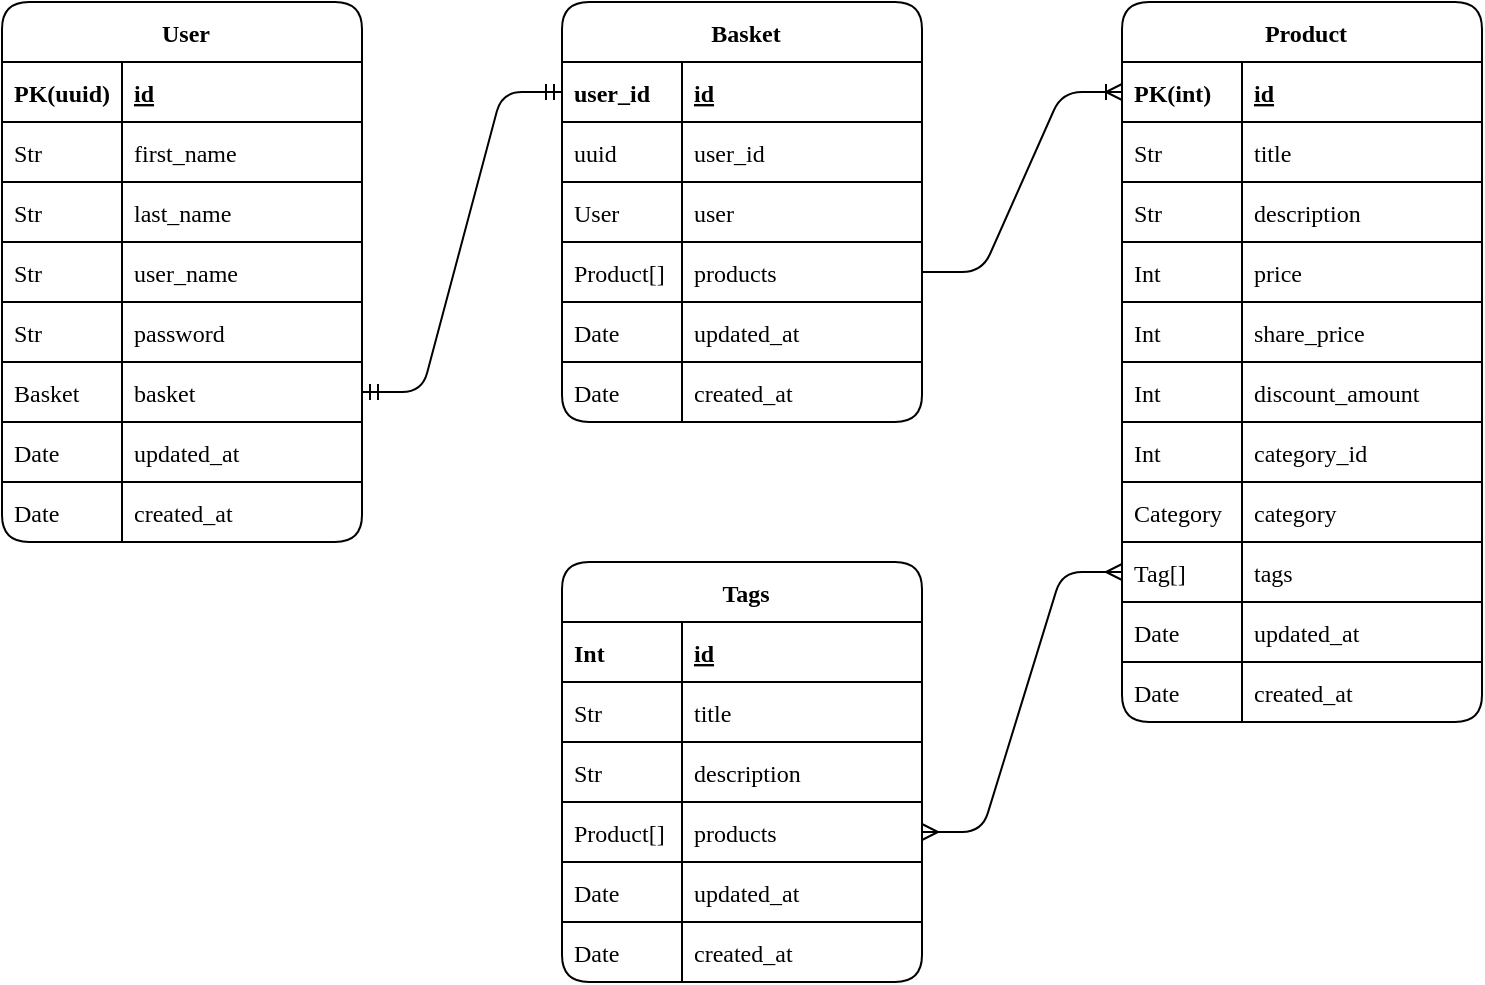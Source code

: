<mxfile>
    <diagram id="Egp4V7MI-BXR0PS87YDN" name="Страница 1">
        <mxGraphModel dx="797" dy="610" grid="1" gridSize="10" guides="1" tooltips="1" connect="1" arrows="1" fold="1" page="1" pageScale="1" pageWidth="1169" pageHeight="827" background="none" math="0" shadow="0">
            <root>
                <mxCell id="0"/>
                <mxCell id="1" parent="0"/>
                <mxCell id="2" value="User" style="shape=table;startSize=30;container=1;collapsible=1;childLayout=tableLayout;fixedRows=1;rowLines=1;fontStyle=1;align=center;resizeLast=1;fontFamily=Iosevka;swimlaneFillColor=default;rounded=1;spacingLeft=4;top=1;backgroundOutline=0;swimlaneLine=0;strokeWidth=1;fillColor=none;" parent="1" vertex="1">
                    <mxGeometry x="120" y="160" width="180" height="270" as="geometry">
                        <mxRectangle x="120" y="180" width="70" height="30" as="alternateBounds"/>
                    </mxGeometry>
                </mxCell>
                <mxCell id="3" value="" style="shape=tableRow;horizontal=0;startSize=0;swimlaneHead=0;swimlaneBody=0;collapsible=0;dropTarget=0;points=[[0,0.5],[1,0.5]];portConstraint=eastwest;top=1;left=0;right=0;bottom=1;fontFamily=Iosevka;align=left;spacingLeft=4;backgroundOutline=0;swimlaneLine=0;strokeWidth=1;rounded=1;fillColor=none;" parent="2" vertex="1">
                    <mxGeometry y="30" width="180" height="30" as="geometry"/>
                </mxCell>
                <mxCell id="4" value="PK(uuid)" style="shape=partialRectangle;connectable=0;top=1;left=0;bottom=0;right=0;fontStyle=1;overflow=hidden;fontFamily=Iosevka;align=left;spacingLeft=4;backgroundOutline=0;swimlaneLine=0;strokeWidth=1;rounded=1;fillColor=none;" parent="3" vertex="1">
                    <mxGeometry width="60" height="30" as="geometry">
                        <mxRectangle width="60" height="30" as="alternateBounds"/>
                    </mxGeometry>
                </mxCell>
                <mxCell id="5" value="id" style="shape=partialRectangle;connectable=0;top=0;left=0;bottom=0;right=0;align=left;spacingLeft=4;fontStyle=5;overflow=hidden;fontFamily=Iosevka;backgroundOutline=0;swimlaneLine=0;strokeWidth=1;rounded=1;fillColor=none;" parent="3" vertex="1">
                    <mxGeometry x="60" width="120" height="30" as="geometry">
                        <mxRectangle width="120" height="30" as="alternateBounds"/>
                    </mxGeometry>
                </mxCell>
                <mxCell id="6" value="" style="shape=tableRow;horizontal=0;startSize=0;swimlaneHead=0;swimlaneBody=0;collapsible=0;dropTarget=0;points=[[0,0.5],[1,0.5]];portConstraint=eastwest;top=1;left=0;right=0;bottom=0;fontFamily=Iosevka;align=left;spacingLeft=4;backgroundOutline=0;swimlaneLine=0;strokeWidth=1;rounded=1;fillColor=none;" parent="2" vertex="1">
                    <mxGeometry y="60" width="180" height="30" as="geometry"/>
                </mxCell>
                <mxCell id="7" value="Str" style="shape=partialRectangle;connectable=0;top=1;left=0;bottom=0;right=0;editable=1;overflow=hidden;fontFamily=Iosevka;align=left;spacingLeft=4;backgroundOutline=0;swimlaneLine=0;strokeWidth=1;rounded=1;fillColor=none;" parent="6" vertex="1">
                    <mxGeometry width="60" height="30" as="geometry">
                        <mxRectangle width="60" height="30" as="alternateBounds"/>
                    </mxGeometry>
                </mxCell>
                <mxCell id="8" value="first_name" style="shape=partialRectangle;connectable=0;top=1;left=0;bottom=0;right=0;align=left;spacingLeft=4;overflow=hidden;fontFamily=Iosevka;backgroundOutline=0;swimlaneLine=0;strokeWidth=1;rounded=1;fillColor=none;" parent="6" vertex="1">
                    <mxGeometry x="60" width="120" height="30" as="geometry">
                        <mxRectangle width="120" height="30" as="alternateBounds"/>
                    </mxGeometry>
                </mxCell>
                <mxCell id="9" value="" style="shape=tableRow;horizontal=0;startSize=0;swimlaneHead=0;swimlaneBody=0;collapsible=0;dropTarget=0;points=[[0,0.5],[1,0.5]];portConstraint=eastwest;top=1;left=0;right=0;bottom=0;fontFamily=Iosevka;align=left;spacingLeft=4;backgroundOutline=0;swimlaneLine=0;strokeWidth=1;rounded=1;fillColor=none;" parent="2" vertex="1">
                    <mxGeometry y="90" width="180" height="30" as="geometry"/>
                </mxCell>
                <mxCell id="10" value="Str" style="shape=partialRectangle;connectable=0;top=1;left=0;bottom=0;right=0;editable=1;overflow=hidden;fontFamily=Iosevka;align=left;spacingLeft=4;backgroundOutline=0;swimlaneLine=0;strokeWidth=1;rounded=1;fillColor=none;" parent="9" vertex="1">
                    <mxGeometry width="60" height="30" as="geometry">
                        <mxRectangle width="60" height="30" as="alternateBounds"/>
                    </mxGeometry>
                </mxCell>
                <mxCell id="11" value="last_name" style="shape=partialRectangle;connectable=0;top=1;left=0;bottom=0;right=0;align=left;spacingLeft=4;overflow=hidden;fontFamily=Iosevka;backgroundOutline=0;swimlaneLine=0;strokeWidth=1;rounded=1;fillColor=none;" parent="9" vertex="1">
                    <mxGeometry x="60" width="120" height="30" as="geometry">
                        <mxRectangle width="120" height="30" as="alternateBounds"/>
                    </mxGeometry>
                </mxCell>
                <mxCell id="12" value="" style="shape=tableRow;horizontal=0;startSize=0;swimlaneHead=0;swimlaneBody=0;collapsible=0;dropTarget=0;points=[[0,0.5],[1,0.5]];portConstraint=eastwest;top=1;left=0;right=0;bottom=0;fontFamily=Iosevka;align=left;spacingLeft=4;backgroundOutline=0;swimlaneLine=0;strokeWidth=1;rounded=1;fillColor=none;" parent="2" vertex="1">
                    <mxGeometry y="120" width="180" height="30" as="geometry"/>
                </mxCell>
                <mxCell id="13" value="Str" style="shape=partialRectangle;connectable=0;top=1;left=0;bottom=0;right=0;editable=1;overflow=hidden;fontFamily=Iosevka;align=left;spacingLeft=4;backgroundOutline=0;swimlaneLine=0;strokeWidth=1;rounded=1;fillColor=none;" parent="12" vertex="1">
                    <mxGeometry width="60" height="30" as="geometry">
                        <mxRectangle width="60" height="30" as="alternateBounds"/>
                    </mxGeometry>
                </mxCell>
                <mxCell id="14" value="user_name" style="shape=partialRectangle;connectable=0;top=1;left=0;bottom=0;right=0;align=left;spacingLeft=4;overflow=hidden;fontFamily=Iosevka;backgroundOutline=0;swimlaneLine=0;strokeWidth=1;rounded=1;fillColor=none;" parent="12" vertex="1">
                    <mxGeometry x="60" width="120" height="30" as="geometry">
                        <mxRectangle width="120" height="30" as="alternateBounds"/>
                    </mxGeometry>
                </mxCell>
                <mxCell id="28" value="" style="shape=tableRow;horizontal=0;startSize=0;swimlaneHead=0;swimlaneBody=0;collapsible=0;dropTarget=0;points=[[0,0.5],[1,0.5]];portConstraint=eastwest;top=1;left=0;right=0;bottom=0;fontFamily=Iosevka;align=left;spacingLeft=4;backgroundOutline=0;swimlaneLine=0;strokeWidth=1;rounded=1;fillColor=none;" parent="2" vertex="1">
                    <mxGeometry y="150" width="180" height="30" as="geometry"/>
                </mxCell>
                <mxCell id="29" value="Str" style="shape=partialRectangle;connectable=0;top=1;left=0;bottom=0;right=0;editable=1;overflow=hidden;fontFamily=Iosevka;align=left;spacingLeft=4;backgroundOutline=0;swimlaneLine=0;strokeWidth=1;rounded=1;fillColor=none;" parent="28" vertex="1">
                    <mxGeometry width="60" height="30" as="geometry">
                        <mxRectangle width="60" height="30" as="alternateBounds"/>
                    </mxGeometry>
                </mxCell>
                <mxCell id="30" value="password" style="shape=partialRectangle;connectable=0;top=1;left=0;bottom=0;right=0;align=left;spacingLeft=4;overflow=hidden;fontFamily=Iosevka;backgroundOutline=0;swimlaneLine=0;strokeWidth=1;rounded=1;fillColor=none;" parent="28" vertex="1">
                    <mxGeometry x="60" width="120" height="30" as="geometry">
                        <mxRectangle width="120" height="30" as="alternateBounds"/>
                    </mxGeometry>
                </mxCell>
                <mxCell id="31" value="" style="shape=tableRow;horizontal=0;startSize=0;swimlaneHead=0;swimlaneBody=0;collapsible=0;dropTarget=0;points=[[0,0.5],[1,0.5]];portConstraint=eastwest;top=1;left=0;right=0;bottom=0;fontFamily=Iosevka;align=left;spacingLeft=4;backgroundOutline=0;swimlaneLine=0;strokeWidth=1;rounded=1;fillColor=none;" parent="2" vertex="1">
                    <mxGeometry y="180" width="180" height="30" as="geometry"/>
                </mxCell>
                <mxCell id="32" value="Basket" style="shape=partialRectangle;connectable=0;top=1;left=0;bottom=0;right=0;editable=1;overflow=hidden;fontFamily=Iosevka;align=left;spacingLeft=4;backgroundOutline=0;swimlaneLine=0;strokeWidth=1;rounded=1;fillColor=none;" parent="31" vertex="1">
                    <mxGeometry width="60" height="30" as="geometry">
                        <mxRectangle width="60" height="30" as="alternateBounds"/>
                    </mxGeometry>
                </mxCell>
                <mxCell id="33" value="basket" style="shape=partialRectangle;connectable=0;top=1;left=0;bottom=0;right=0;align=left;spacingLeft=4;overflow=hidden;fontFamily=Iosevka;backgroundOutline=0;swimlaneLine=0;strokeWidth=1;rounded=1;fillColor=none;" parent="31" vertex="1">
                    <mxGeometry x="60" width="120" height="30" as="geometry">
                        <mxRectangle width="120" height="30" as="alternateBounds"/>
                    </mxGeometry>
                </mxCell>
                <mxCell id="110" value="" style="shape=tableRow;horizontal=0;startSize=0;swimlaneHead=0;swimlaneBody=0;collapsible=0;dropTarget=0;points=[[0,0.5],[1,0.5]];portConstraint=eastwest;top=1;left=0;right=0;bottom=0;fontFamily=Iosevka;align=left;spacingLeft=4;backgroundOutline=0;swimlaneLine=0;strokeWidth=1;rounded=1;fillColor=none;" vertex="1" parent="2">
                    <mxGeometry y="210" width="180" height="30" as="geometry"/>
                </mxCell>
                <mxCell id="111" value="Date" style="shape=partialRectangle;connectable=0;top=1;left=0;bottom=0;right=0;editable=1;overflow=hidden;fontFamily=Iosevka;align=left;spacingLeft=4;backgroundOutline=0;swimlaneLine=0;strokeWidth=1;rounded=1;fillColor=none;" vertex="1" parent="110">
                    <mxGeometry width="60" height="30" as="geometry">
                        <mxRectangle width="60" height="30" as="alternateBounds"/>
                    </mxGeometry>
                </mxCell>
                <mxCell id="112" value="updated_at" style="shape=partialRectangle;connectable=0;top=1;left=0;bottom=0;right=0;align=left;spacingLeft=4;overflow=hidden;fontFamily=Iosevka;backgroundOutline=0;swimlaneLine=0;strokeWidth=1;rounded=1;fillColor=none;" vertex="1" parent="110">
                    <mxGeometry x="60" width="120" height="30" as="geometry">
                        <mxRectangle width="120" height="30" as="alternateBounds"/>
                    </mxGeometry>
                </mxCell>
                <mxCell id="83" value="" style="shape=tableRow;horizontal=0;startSize=0;swimlaneHead=0;swimlaneBody=0;collapsible=0;dropTarget=0;points=[[0,0.5],[1,0.5]];portConstraint=eastwest;top=1;left=0;right=0;bottom=0;fontFamily=Iosevka;align=left;spacingLeft=4;backgroundOutline=0;swimlaneLine=0;strokeWidth=1;rounded=1;fillColor=none;" vertex="1" parent="2">
                    <mxGeometry y="240" width="180" height="30" as="geometry"/>
                </mxCell>
                <mxCell id="84" value="Date" style="shape=partialRectangle;connectable=0;top=1;left=0;bottom=0;right=0;editable=1;overflow=hidden;fontFamily=Iosevka;align=left;spacingLeft=4;backgroundOutline=0;swimlaneLine=0;strokeWidth=1;rounded=1;fillColor=none;" vertex="1" parent="83">
                    <mxGeometry width="60" height="30" as="geometry">
                        <mxRectangle width="60" height="30" as="alternateBounds"/>
                    </mxGeometry>
                </mxCell>
                <mxCell id="85" value="created_at" style="shape=partialRectangle;connectable=0;top=1;left=0;bottom=0;right=0;align=left;spacingLeft=4;overflow=hidden;fontFamily=Iosevka;backgroundOutline=0;swimlaneLine=0;strokeWidth=1;rounded=1;fillColor=none;" vertex="1" parent="83">
                    <mxGeometry x="60" width="120" height="30" as="geometry">
                        <mxRectangle width="120" height="30" as="alternateBounds"/>
                    </mxGeometry>
                </mxCell>
                <mxCell id="47" value="Basket" style="shape=table;startSize=30;container=1;collapsible=1;childLayout=tableLayout;fixedRows=1;rowLines=1;fontStyle=1;align=center;resizeLast=1;fontFamily=Iosevka;top=1;rounded=1;spacingLeft=4;backgroundOutline=0;swimlaneLine=0;strokeWidth=1;fillStyle=solid;fillColor=none;" vertex="1" parent="1">
                    <mxGeometry x="400" y="160" width="180" height="210" as="geometry"/>
                </mxCell>
                <mxCell id="48" value="" style="shape=tableRow;horizontal=0;startSize=0;swimlaneHead=0;swimlaneBody=0;collapsible=0;dropTarget=0;points=[[0,0.5],[1,0.5]];portConstraint=eastwest;top=1;left=0;right=0;bottom=1;fontFamily=Iosevka;spacingLeft=4;align=left;backgroundOutline=0;swimlaneLine=0;strokeWidth=1;rounded=1;fillColor=none;" vertex="1" parent="47">
                    <mxGeometry y="30" width="180" height="30" as="geometry"/>
                </mxCell>
                <mxCell id="49" value="user_id" style="shape=partialRectangle;connectable=0;top=1;left=0;bottom=0;right=0;fontStyle=1;overflow=hidden;fontFamily=Iosevka;spacingLeft=4;align=left;backgroundOutline=0;swimlaneLine=0;strokeWidth=1;rounded=1;fillColor=none;" vertex="1" parent="48">
                    <mxGeometry width="60" height="30" as="geometry">
                        <mxRectangle width="60" height="30" as="alternateBounds"/>
                    </mxGeometry>
                </mxCell>
                <mxCell id="50" value="id" style="shape=partialRectangle;connectable=0;top=1;left=0;bottom=0;right=0;align=left;spacingLeft=4;fontStyle=5;overflow=hidden;fontFamily=Iosevka;backgroundOutline=0;swimlaneLine=0;strokeWidth=1;rounded=1;fillColor=none;" vertex="1" parent="48">
                    <mxGeometry x="60" width="120" height="30" as="geometry">
                        <mxRectangle width="120" height="30" as="alternateBounds"/>
                    </mxGeometry>
                </mxCell>
                <mxCell id="51" value="" style="shape=tableRow;horizontal=0;startSize=0;swimlaneHead=0;swimlaneBody=0;collapsible=0;dropTarget=0;points=[[0,0.5],[1,0.5]];portConstraint=eastwest;top=1;left=0;right=0;bottom=0;fontFamily=Iosevka;spacingLeft=4;align=left;backgroundOutline=0;swimlaneLine=0;strokeWidth=1;rounded=1;fillColor=none;" vertex="1" parent="47">
                    <mxGeometry y="60" width="180" height="30" as="geometry"/>
                </mxCell>
                <mxCell id="52" value="uuid" style="shape=partialRectangle;connectable=0;top=1;left=0;bottom=0;right=0;editable=1;overflow=hidden;fontFamily=Iosevka;spacingLeft=4;align=left;backgroundOutline=0;swimlaneLine=0;strokeWidth=1;rounded=1;fillColor=none;" vertex="1" parent="51">
                    <mxGeometry width="60" height="30" as="geometry">
                        <mxRectangle width="60" height="30" as="alternateBounds"/>
                    </mxGeometry>
                </mxCell>
                <mxCell id="53" value="user_id" style="shape=partialRectangle;connectable=0;top=1;left=0;bottom=0;right=0;align=left;spacingLeft=4;overflow=hidden;fontFamily=Iosevka;backgroundOutline=0;swimlaneLine=0;strokeWidth=1;rounded=1;fillColor=none;" vertex="1" parent="51">
                    <mxGeometry x="60" width="120" height="30" as="geometry">
                        <mxRectangle width="120" height="30" as="alternateBounds"/>
                    </mxGeometry>
                </mxCell>
                <mxCell id="54" value="" style="shape=tableRow;horizontal=0;startSize=0;swimlaneHead=0;swimlaneBody=0;collapsible=0;dropTarget=0;points=[[0,0.5],[1,0.5]];portConstraint=eastwest;top=1;left=0;right=0;bottom=0;fontFamily=Iosevka;spacingLeft=4;align=left;backgroundOutline=0;swimlaneLine=0;strokeWidth=1;rounded=1;fillColor=none;" vertex="1" parent="47">
                    <mxGeometry y="90" width="180" height="30" as="geometry"/>
                </mxCell>
                <mxCell id="55" value="User" style="shape=partialRectangle;connectable=0;top=1;left=0;bottom=0;right=0;editable=1;overflow=hidden;fontFamily=Iosevka;spacingLeft=4;align=left;backgroundOutline=0;swimlaneLine=0;strokeWidth=1;rounded=1;fillColor=none;" vertex="1" parent="54">
                    <mxGeometry width="60" height="30" as="geometry">
                        <mxRectangle width="60" height="30" as="alternateBounds"/>
                    </mxGeometry>
                </mxCell>
                <mxCell id="56" value="user" style="shape=partialRectangle;connectable=0;top=1;left=0;bottom=0;right=0;align=left;spacingLeft=4;overflow=hidden;fontFamily=Iosevka;backgroundOutline=0;swimlaneLine=0;strokeWidth=1;rounded=1;fillColor=none;" vertex="1" parent="54">
                    <mxGeometry x="60" width="120" height="30" as="geometry">
                        <mxRectangle width="120" height="30" as="alternateBounds"/>
                    </mxGeometry>
                </mxCell>
                <mxCell id="57" value="" style="shape=tableRow;horizontal=0;startSize=0;swimlaneHead=0;swimlaneBody=0;collapsible=0;dropTarget=0;points=[[0,0.5],[1,0.5]];portConstraint=eastwest;top=1;left=0;right=0;bottom=0;fontFamily=Iosevka;spacingLeft=4;align=left;backgroundOutline=0;swimlaneLine=0;strokeWidth=1;rounded=1;fillColor=none;" vertex="1" parent="47">
                    <mxGeometry y="120" width="180" height="30" as="geometry"/>
                </mxCell>
                <mxCell id="58" value="Product[]" style="shape=partialRectangle;connectable=0;top=1;left=0;bottom=0;right=0;editable=1;overflow=hidden;fontFamily=Iosevka;spacingLeft=4;align=left;backgroundOutline=0;swimlaneLine=0;strokeWidth=1;rounded=1;fillColor=none;" vertex="1" parent="57">
                    <mxGeometry width="60" height="30" as="geometry">
                        <mxRectangle width="60" height="30" as="alternateBounds"/>
                    </mxGeometry>
                </mxCell>
                <mxCell id="59" value="products" style="shape=partialRectangle;connectable=0;top=1;left=0;bottom=0;right=0;align=left;spacingLeft=4;overflow=hidden;fontFamily=Iosevka;backgroundOutline=0;swimlaneLine=0;strokeWidth=1;rounded=1;fillColor=none;" vertex="1" parent="57">
                    <mxGeometry x="60" width="120" height="30" as="geometry">
                        <mxRectangle width="120" height="30" as="alternateBounds"/>
                    </mxGeometry>
                </mxCell>
                <mxCell id="113" value="" style="shape=tableRow;horizontal=0;startSize=0;swimlaneHead=0;swimlaneBody=0;collapsible=0;dropTarget=0;points=[[0,0.5],[1,0.5]];portConstraint=eastwest;top=1;left=0;right=0;bottom=0;fontFamily=Iosevka;align=left;spacingLeft=4;backgroundOutline=0;swimlaneLine=0;strokeWidth=1;rounded=1;fillColor=none;" vertex="1" parent="47">
                    <mxGeometry y="150" width="180" height="30" as="geometry"/>
                </mxCell>
                <mxCell id="114" value="Date" style="shape=partialRectangle;connectable=0;top=1;left=0;bottom=0;right=0;editable=1;overflow=hidden;fontFamily=Iosevka;align=left;spacingLeft=4;backgroundOutline=0;swimlaneLine=0;strokeWidth=1;rounded=1;fillColor=none;" vertex="1" parent="113">
                    <mxGeometry width="60" height="30" as="geometry">
                        <mxRectangle width="60" height="30" as="alternateBounds"/>
                    </mxGeometry>
                </mxCell>
                <mxCell id="115" value="updated_at" style="shape=partialRectangle;connectable=0;top=1;left=0;bottom=0;right=0;align=left;spacingLeft=4;overflow=hidden;fontFamily=Iosevka;backgroundOutline=0;swimlaneLine=0;strokeWidth=1;rounded=1;fillColor=none;" vertex="1" parent="113">
                    <mxGeometry x="60" width="120" height="30" as="geometry">
                        <mxRectangle width="120" height="30" as="alternateBounds"/>
                    </mxGeometry>
                </mxCell>
                <mxCell id="116" value="" style="shape=tableRow;horizontal=0;startSize=0;swimlaneHead=0;swimlaneBody=0;collapsible=0;dropTarget=0;points=[[0,0.5],[1,0.5]];portConstraint=eastwest;top=1;left=0;right=0;bottom=0;fontFamily=Iosevka;align=left;spacingLeft=4;backgroundOutline=0;swimlaneLine=0;strokeWidth=1;rounded=1;fillColor=none;" vertex="1" parent="47">
                    <mxGeometry y="180" width="180" height="30" as="geometry"/>
                </mxCell>
                <mxCell id="117" value="Date" style="shape=partialRectangle;connectable=0;top=1;left=0;bottom=0;right=0;editable=1;overflow=hidden;fontFamily=Iosevka;align=left;spacingLeft=4;backgroundOutline=0;swimlaneLine=0;strokeWidth=1;rounded=1;fillColor=none;" vertex="1" parent="116">
                    <mxGeometry width="60" height="30" as="geometry">
                        <mxRectangle width="60" height="30" as="alternateBounds"/>
                    </mxGeometry>
                </mxCell>
                <mxCell id="118" value="created_at" style="shape=partialRectangle;connectable=0;top=1;left=0;bottom=0;right=0;align=left;spacingLeft=4;overflow=hidden;fontFamily=Iosevka;backgroundOutline=0;swimlaneLine=0;strokeWidth=1;rounded=1;fillColor=none;" vertex="1" parent="116">
                    <mxGeometry x="60" width="120" height="30" as="geometry">
                        <mxRectangle width="120" height="30" as="alternateBounds"/>
                    </mxGeometry>
                </mxCell>
                <mxCell id="61" value="" style="edgeStyle=entityRelationEdgeStyle;fontSize=12;html=1;endArrow=ERmandOne;startArrow=ERmandOne;fontFamily=Iosevka;exitX=1;exitY=0.5;exitDx=0;exitDy=0;entryX=0;entryY=0.5;entryDx=0;entryDy=0;spacingLeft=4;align=left;backgroundOutline=0;swimlaneLine=0;strokeWidth=1;fillColor=none;" edge="1" parent="1" source="31" target="48">
                    <mxGeometry width="100" height="100" relative="1" as="geometry">
                        <mxPoint x="310" y="340" as="sourcePoint"/>
                        <mxPoint x="410" y="240" as="targetPoint"/>
                    </mxGeometry>
                </mxCell>
                <mxCell id="62" value="Product" style="shape=table;startSize=30;container=1;collapsible=1;childLayout=tableLayout;fixedRows=1;rowLines=0;fontStyle=1;align=center;resizeLast=1;fontFamily=Iosevka;top=1;rounded=1;spacingLeft=4;backgroundOutline=0;swimlaneLine=0;strokeWidth=1;fillColor=none;" vertex="1" parent="1">
                    <mxGeometry x="680" y="160" width="180" height="360" as="geometry"/>
                </mxCell>
                <mxCell id="63" value="" style="shape=tableRow;horizontal=0;startSize=0;swimlaneHead=0;swimlaneBody=0;collapsible=0;dropTarget=0;points=[[0,0.5],[1,0.5]];portConstraint=eastwest;top=1;left=0;right=0;bottom=1;fontFamily=Iosevka;spacingLeft=4;align=left;backgroundOutline=0;swimlaneLine=0;strokeWidth=1;rounded=1;fillColor=none;" vertex="1" parent="62">
                    <mxGeometry y="30" width="180" height="30" as="geometry"/>
                </mxCell>
                <mxCell id="64" value="PK(int)" style="shape=partialRectangle;connectable=0;top=1;left=0;bottom=0;right=0;fontStyle=1;overflow=hidden;fontFamily=Iosevka;spacingLeft=4;align=left;backgroundOutline=0;swimlaneLine=0;strokeWidth=1;rounded=1;fillColor=none;" vertex="1" parent="63">
                    <mxGeometry width="60" height="30" as="geometry">
                        <mxRectangle width="60" height="30" as="alternateBounds"/>
                    </mxGeometry>
                </mxCell>
                <mxCell id="65" value="id" style="shape=partialRectangle;connectable=0;top=1;left=0;bottom=0;right=0;align=left;spacingLeft=4;fontStyle=5;overflow=hidden;fontFamily=Iosevka;backgroundOutline=0;swimlaneLine=0;strokeWidth=1;rounded=1;fillColor=none;" vertex="1" parent="63">
                    <mxGeometry x="60" width="120" height="30" as="geometry">
                        <mxRectangle width="120" height="30" as="alternateBounds"/>
                    </mxGeometry>
                </mxCell>
                <mxCell id="66" value="" style="shape=tableRow;horizontal=0;startSize=0;swimlaneHead=0;swimlaneBody=0;collapsible=0;dropTarget=0;points=[[0,0.5],[1,0.5]];portConstraint=eastwest;top=1;left=0;right=0;bottom=0;fontFamily=Iosevka;spacingLeft=4;align=left;backgroundOutline=0;swimlaneLine=0;strokeWidth=1;rounded=1;fillColor=none;" vertex="1" parent="62">
                    <mxGeometry y="60" width="180" height="30" as="geometry"/>
                </mxCell>
                <mxCell id="67" value="Str" style="shape=partialRectangle;connectable=0;top=1;left=0;bottom=0;right=0;editable=1;overflow=hidden;fontFamily=Iosevka;spacingLeft=4;align=left;backgroundOutline=0;swimlaneLine=0;strokeWidth=1;rounded=1;fillColor=none;" vertex="1" parent="66">
                    <mxGeometry width="60" height="30" as="geometry">
                        <mxRectangle width="60" height="30" as="alternateBounds"/>
                    </mxGeometry>
                </mxCell>
                <mxCell id="68" value="title" style="shape=partialRectangle;connectable=0;top=1;left=0;bottom=0;right=0;align=left;spacingLeft=4;overflow=hidden;fontFamily=Iosevka;backgroundOutline=0;swimlaneLine=0;strokeWidth=1;rounded=1;fillColor=none;" vertex="1" parent="66">
                    <mxGeometry x="60" width="120" height="30" as="geometry">
                        <mxRectangle width="120" height="30" as="alternateBounds"/>
                    </mxGeometry>
                </mxCell>
                <mxCell id="69" value="" style="shape=tableRow;horizontal=0;startSize=0;swimlaneHead=0;swimlaneBody=0;collapsible=0;dropTarget=0;points=[[0,0.5],[1,0.5]];portConstraint=eastwest;top=1;left=0;right=0;bottom=0;fontFamily=Iosevka;spacingLeft=4;align=left;backgroundOutline=0;swimlaneLine=0;strokeWidth=1;rounded=1;fillColor=none;" vertex="1" parent="62">
                    <mxGeometry y="90" width="180" height="30" as="geometry"/>
                </mxCell>
                <mxCell id="70" value="Str" style="shape=partialRectangle;connectable=0;top=1;left=0;bottom=0;right=0;editable=1;overflow=hidden;fontFamily=Iosevka;spacingLeft=4;align=left;backgroundOutline=0;swimlaneLine=0;strokeWidth=1;rounded=1;fillColor=none;" vertex="1" parent="69">
                    <mxGeometry width="60" height="30" as="geometry">
                        <mxRectangle width="60" height="30" as="alternateBounds"/>
                    </mxGeometry>
                </mxCell>
                <mxCell id="71" value="description" style="shape=partialRectangle;connectable=0;top=1;left=0;bottom=0;right=0;align=left;spacingLeft=4;overflow=hidden;fontFamily=Iosevka;backgroundOutline=0;swimlaneLine=0;strokeWidth=1;rounded=1;fillColor=none;" vertex="1" parent="69">
                    <mxGeometry x="60" width="120" height="30" as="geometry">
                        <mxRectangle width="120" height="30" as="alternateBounds"/>
                    </mxGeometry>
                </mxCell>
                <mxCell id="80" value="" style="shape=tableRow;horizontal=0;startSize=0;swimlaneHead=0;swimlaneBody=0;collapsible=0;dropTarget=0;points=[[0,0.5],[1,0.5]];portConstraint=eastwest;top=1;left=0;right=0;bottom=0;fontFamily=Iosevka;spacingLeft=4;align=left;backgroundOutline=0;swimlaneLine=0;strokeWidth=1;rounded=1;fillColor=none;" vertex="1" parent="62">
                    <mxGeometry y="120" width="180" height="30" as="geometry"/>
                </mxCell>
                <mxCell id="81" value="Int" style="shape=partialRectangle;connectable=0;top=1;left=0;bottom=0;right=0;editable=1;overflow=hidden;fontFamily=Iosevka;spacingLeft=4;align=left;backgroundOutline=0;swimlaneLine=0;strokeWidth=1;rounded=1;fillColor=none;" vertex="1" parent="80">
                    <mxGeometry width="60" height="30" as="geometry">
                        <mxRectangle width="60" height="30" as="alternateBounds"/>
                    </mxGeometry>
                </mxCell>
                <mxCell id="82" value="price" style="shape=partialRectangle;connectable=0;top=1;left=0;bottom=0;right=0;align=left;spacingLeft=4;overflow=hidden;fontFamily=Iosevka;backgroundOutline=0;swimlaneLine=0;strokeWidth=1;rounded=1;fillColor=none;" vertex="1" parent="80">
                    <mxGeometry x="60" width="120" height="30" as="geometry">
                        <mxRectangle width="120" height="30" as="alternateBounds"/>
                    </mxGeometry>
                </mxCell>
                <mxCell id="77" value="" style="shape=tableRow;horizontal=0;startSize=0;swimlaneHead=0;swimlaneBody=0;collapsible=0;dropTarget=0;points=[[0,0.5],[1,0.5]];portConstraint=eastwest;top=1;left=0;right=0;bottom=0;fontFamily=Iosevka;spacingLeft=4;align=left;backgroundOutline=0;swimlaneLine=0;strokeWidth=1;rounded=1;fillColor=none;" vertex="1" parent="62">
                    <mxGeometry y="150" width="180" height="30" as="geometry"/>
                </mxCell>
                <mxCell id="78" value="Int" style="shape=partialRectangle;connectable=0;top=1;left=0;bottom=0;right=0;editable=1;overflow=hidden;fontFamily=Iosevka;spacingLeft=4;align=left;backgroundOutline=0;swimlaneLine=0;strokeWidth=1;rounded=1;fillColor=none;" vertex="1" parent="77">
                    <mxGeometry width="60" height="30" as="geometry">
                        <mxRectangle width="60" height="30" as="alternateBounds"/>
                    </mxGeometry>
                </mxCell>
                <mxCell id="79" value="share_price" style="shape=partialRectangle;connectable=0;top=1;left=0;bottom=0;right=0;align=left;spacingLeft=4;overflow=hidden;fontFamily=Iosevka;backgroundOutline=0;swimlaneLine=0;strokeWidth=1;rounded=1;fillColor=none;" vertex="1" parent="77">
                    <mxGeometry x="60" width="120" height="30" as="geometry">
                        <mxRectangle width="120" height="30" as="alternateBounds"/>
                    </mxGeometry>
                </mxCell>
                <mxCell id="72" value="" style="shape=tableRow;horizontal=0;startSize=0;swimlaneHead=0;swimlaneBody=0;collapsible=0;dropTarget=0;points=[[0,0.5],[1,0.5]];portConstraint=eastwest;top=1;left=0;right=0;bottom=0;fontFamily=Iosevka;spacingLeft=4;align=left;backgroundOutline=0;swimlaneLine=0;strokeWidth=1;rounded=1;fillColor=none;" vertex="1" parent="62">
                    <mxGeometry y="180" width="180" height="30" as="geometry"/>
                </mxCell>
                <mxCell id="73" value="Int" style="shape=partialRectangle;connectable=0;top=1;left=0;bottom=0;right=0;editable=1;overflow=hidden;fontFamily=Iosevka;spacingLeft=4;align=left;backgroundOutline=0;swimlaneLine=0;strokeWidth=1;rounded=1;fillColor=none;" vertex="1" parent="72">
                    <mxGeometry width="60" height="30" as="geometry">
                        <mxRectangle width="60" height="30" as="alternateBounds"/>
                    </mxGeometry>
                </mxCell>
                <mxCell id="74" value="discount_amount" style="shape=partialRectangle;connectable=0;top=1;left=0;bottom=0;right=0;align=left;spacingLeft=4;overflow=hidden;fontFamily=Iosevka;backgroundOutline=0;swimlaneLine=0;strokeWidth=1;rounded=1;fillColor=none;" vertex="1" parent="72">
                    <mxGeometry x="60" width="120" height="30" as="geometry">
                        <mxRectangle width="120" height="30" as="alternateBounds"/>
                    </mxGeometry>
                </mxCell>
                <mxCell id="134" value="" style="shape=tableRow;horizontal=0;startSize=0;swimlaneHead=0;swimlaneBody=0;collapsible=0;dropTarget=0;points=[[0,0.5],[1,0.5]];portConstraint=eastwest;top=1;left=0;right=0;bottom=0;fontFamily=Iosevka;spacingLeft=4;align=left;backgroundOutline=0;swimlaneLine=0;strokeWidth=1;rounded=1;fillColor=none;" vertex="1" parent="62">
                    <mxGeometry y="210" width="180" height="30" as="geometry"/>
                </mxCell>
                <mxCell id="135" value="Int" style="shape=partialRectangle;connectable=0;top=1;left=0;bottom=0;right=0;editable=1;overflow=hidden;fontFamily=Iosevka;spacingLeft=4;align=left;backgroundOutline=0;swimlaneLine=0;strokeWidth=1;rounded=1;fillColor=none;" vertex="1" parent="134">
                    <mxGeometry width="60" height="30" as="geometry">
                        <mxRectangle width="60" height="30" as="alternateBounds"/>
                    </mxGeometry>
                </mxCell>
                <mxCell id="136" value="category_id" style="shape=partialRectangle;connectable=0;top=1;left=0;bottom=0;right=0;align=left;spacingLeft=4;overflow=hidden;fontFamily=Iosevka;backgroundOutline=0;swimlaneLine=0;strokeWidth=1;rounded=1;fillColor=none;" vertex="1" parent="134">
                    <mxGeometry x="60" width="120" height="30" as="geometry">
                        <mxRectangle width="120" height="30" as="alternateBounds"/>
                    </mxGeometry>
                </mxCell>
                <mxCell id="131" value="" style="shape=tableRow;horizontal=0;startSize=0;swimlaneHead=0;swimlaneBody=0;collapsible=0;dropTarget=0;points=[[0,0.5],[1,0.5]];portConstraint=eastwest;top=1;left=0;right=0;bottom=0;fontFamily=Iosevka;spacingLeft=4;align=left;backgroundOutline=0;swimlaneLine=0;strokeWidth=1;rounded=1;fillColor=none;" vertex="1" parent="62">
                    <mxGeometry y="240" width="180" height="30" as="geometry"/>
                </mxCell>
                <mxCell id="132" value="Category" style="shape=partialRectangle;connectable=0;top=1;left=0;bottom=0;right=0;editable=1;overflow=hidden;fontFamily=Iosevka;spacingLeft=4;align=left;backgroundOutline=0;swimlaneLine=0;strokeWidth=1;rounded=1;fillColor=none;" vertex="1" parent="131">
                    <mxGeometry width="60" height="30" as="geometry">
                        <mxRectangle width="60" height="30" as="alternateBounds"/>
                    </mxGeometry>
                </mxCell>
                <mxCell id="133" value="category" style="shape=partialRectangle;connectable=0;top=1;left=0;bottom=0;right=0;align=left;spacingLeft=4;overflow=hidden;fontFamily=Iosevka;backgroundOutline=0;swimlaneLine=0;strokeWidth=1;rounded=1;fillColor=none;" vertex="1" parent="131">
                    <mxGeometry x="60" width="120" height="30" as="geometry">
                        <mxRectangle width="120" height="30" as="alternateBounds"/>
                    </mxGeometry>
                </mxCell>
                <mxCell id="137" value="" style="shape=tableRow;horizontal=0;startSize=0;swimlaneHead=0;swimlaneBody=0;collapsible=0;dropTarget=0;points=[[0,0.5],[1,0.5]];portConstraint=eastwest;top=1;left=0;right=0;bottom=0;fontFamily=Iosevka;spacingLeft=4;align=left;backgroundOutline=0;swimlaneLine=0;strokeWidth=1;rounded=1;fillColor=none;" vertex="1" parent="62">
                    <mxGeometry y="270" width="180" height="30" as="geometry"/>
                </mxCell>
                <mxCell id="138" value="Tag[]" style="shape=partialRectangle;connectable=0;top=1;left=0;bottom=0;right=0;editable=1;overflow=hidden;fontFamily=Iosevka;spacingLeft=4;align=left;backgroundOutline=0;swimlaneLine=0;strokeWidth=1;rounded=1;fillColor=none;" vertex="1" parent="137">
                    <mxGeometry width="60" height="30" as="geometry">
                        <mxRectangle width="60" height="30" as="alternateBounds"/>
                    </mxGeometry>
                </mxCell>
                <mxCell id="139" value="tags" style="shape=partialRectangle;connectable=0;top=1;left=0;bottom=0;right=0;align=left;spacingLeft=4;overflow=hidden;fontFamily=Iosevka;backgroundOutline=0;swimlaneLine=0;strokeWidth=1;rounded=1;fillColor=none;" vertex="1" parent="137">
                    <mxGeometry x="60" width="120" height="30" as="geometry">
                        <mxRectangle width="120" height="30" as="alternateBounds"/>
                    </mxGeometry>
                </mxCell>
                <mxCell id="125" value="" style="shape=tableRow;horizontal=0;startSize=0;swimlaneHead=0;swimlaneBody=0;collapsible=0;dropTarget=0;points=[[0,0.5],[1,0.5]];portConstraint=eastwest;top=1;left=0;right=0;bottom=0;fontFamily=Iosevka;align=left;spacingLeft=4;backgroundOutline=0;swimlaneLine=0;strokeWidth=1;rounded=1;fillColor=none;" vertex="1" parent="62">
                    <mxGeometry y="300" width="180" height="30" as="geometry"/>
                </mxCell>
                <mxCell id="126" value="Date" style="shape=partialRectangle;connectable=0;top=1;left=0;bottom=0;right=0;editable=1;overflow=hidden;fontFamily=Iosevka;align=left;spacingLeft=4;backgroundOutline=0;swimlaneLine=0;strokeWidth=1;rounded=1;fillColor=none;" vertex="1" parent="125">
                    <mxGeometry width="60" height="30" as="geometry">
                        <mxRectangle width="60" height="30" as="alternateBounds"/>
                    </mxGeometry>
                </mxCell>
                <mxCell id="127" value="updated_at" style="shape=partialRectangle;connectable=0;top=1;left=0;bottom=0;right=0;align=left;spacingLeft=4;overflow=hidden;fontFamily=Iosevka;backgroundOutline=0;swimlaneLine=0;strokeWidth=1;rounded=1;fillColor=none;" vertex="1" parent="125">
                    <mxGeometry x="60" width="120" height="30" as="geometry">
                        <mxRectangle width="120" height="30" as="alternateBounds"/>
                    </mxGeometry>
                </mxCell>
                <mxCell id="128" value="" style="shape=tableRow;horizontal=0;startSize=0;swimlaneHead=0;swimlaneBody=0;collapsible=0;dropTarget=0;points=[[0,0.5],[1,0.5]];portConstraint=eastwest;top=1;left=0;right=0;bottom=0;fontFamily=Iosevka;align=left;spacingLeft=4;backgroundOutline=0;swimlaneLine=0;strokeWidth=1;rounded=1;fillColor=none;" vertex="1" parent="62">
                    <mxGeometry y="330" width="180" height="30" as="geometry"/>
                </mxCell>
                <mxCell id="129" value="Date" style="shape=partialRectangle;connectable=0;top=1;left=0;bottom=0;right=0;editable=1;overflow=hidden;fontFamily=Iosevka;align=left;spacingLeft=4;backgroundOutline=0;swimlaneLine=0;strokeWidth=1;rounded=1;fillColor=none;" vertex="1" parent="128">
                    <mxGeometry width="60" height="30" as="geometry">
                        <mxRectangle width="60" height="30" as="alternateBounds"/>
                    </mxGeometry>
                </mxCell>
                <mxCell id="130" value="created_at" style="shape=partialRectangle;connectable=0;top=1;left=0;bottom=0;right=0;align=left;spacingLeft=4;overflow=hidden;fontFamily=Iosevka;backgroundOutline=0;swimlaneLine=0;strokeWidth=1;rounded=1;fillColor=none;" vertex="1" parent="128">
                    <mxGeometry x="60" width="120" height="30" as="geometry">
                        <mxRectangle width="120" height="30" as="alternateBounds"/>
                    </mxGeometry>
                </mxCell>
                <mxCell id="76" value="" style="edgeStyle=entityRelationEdgeStyle;fontSize=12;html=1;endArrow=ERoneToMany;fontFamily=Iosevka;entryX=0;entryY=0.5;entryDx=0;entryDy=0;exitX=1;exitY=0.5;exitDx=0;exitDy=0;backgroundOutline=0;swimlaneLine=0;strokeWidth=1;fillColor=none;" edge="1" parent="1" source="57" target="63">
                    <mxGeometry width="100" height="100" relative="1" as="geometry">
                        <mxPoint x="520" y="420" as="sourcePoint"/>
                        <mxPoint x="620" y="320" as="targetPoint"/>
                    </mxGeometry>
                </mxCell>
                <mxCell id="140" value="Tags" style="shape=table;startSize=30;container=1;collapsible=1;childLayout=tableLayout;fixedRows=1;rowLines=0;fontStyle=1;align=center;resizeLast=1;fontFamily=Iosevka;top=1;rounded=1;spacingLeft=4;backgroundOutline=0;swimlaneLine=0;strokeWidth=1;fillColor=none;" vertex="1" parent="1">
                    <mxGeometry x="400" y="440" width="180" height="210" as="geometry"/>
                </mxCell>
                <mxCell id="141" value="" style="shape=tableRow;horizontal=0;startSize=0;swimlaneHead=0;swimlaneBody=0;collapsible=0;dropTarget=0;points=[[0,0.5],[1,0.5]];portConstraint=eastwest;top=1;left=0;right=0;bottom=1;fontFamily=Iosevka;spacingLeft=4;align=left;backgroundOutline=0;swimlaneLine=0;strokeWidth=1;rounded=1;fillColor=none;" vertex="1" parent="140">
                    <mxGeometry y="30" width="180" height="30" as="geometry"/>
                </mxCell>
                <mxCell id="142" value="Int" style="shape=partialRectangle;connectable=0;top=1;left=0;bottom=0;right=0;fontStyle=1;overflow=hidden;fontFamily=Iosevka;spacingLeft=4;align=left;backgroundOutline=0;swimlaneLine=0;strokeWidth=1;rounded=1;fillColor=none;" vertex="1" parent="141">
                    <mxGeometry width="60" height="30" as="geometry">
                        <mxRectangle width="60" height="30" as="alternateBounds"/>
                    </mxGeometry>
                </mxCell>
                <mxCell id="143" value="id" style="shape=partialRectangle;connectable=0;top=1;left=0;bottom=0;right=0;align=left;spacingLeft=4;fontStyle=5;overflow=hidden;fontFamily=Iosevka;backgroundOutline=0;swimlaneLine=0;strokeWidth=1;rounded=1;fillColor=none;" vertex="1" parent="141">
                    <mxGeometry x="60" width="120" height="30" as="geometry">
                        <mxRectangle width="120" height="30" as="alternateBounds"/>
                    </mxGeometry>
                </mxCell>
                <mxCell id="144" value="" style="shape=tableRow;horizontal=0;startSize=0;swimlaneHead=0;swimlaneBody=0;collapsible=0;dropTarget=0;points=[[0,0.5],[1,0.5]];portConstraint=eastwest;top=1;left=0;right=0;bottom=0;fontFamily=Iosevka;spacingLeft=4;align=left;backgroundOutline=0;swimlaneLine=0;strokeWidth=1;rounded=1;fillColor=none;" vertex="1" parent="140">
                    <mxGeometry y="60" width="180" height="30" as="geometry"/>
                </mxCell>
                <mxCell id="145" value="Str" style="shape=partialRectangle;connectable=0;top=1;left=0;bottom=0;right=0;editable=1;overflow=hidden;fontFamily=Iosevka;spacingLeft=4;align=left;backgroundOutline=0;swimlaneLine=0;strokeWidth=1;rounded=1;fillColor=none;" vertex="1" parent="144">
                    <mxGeometry width="60" height="30" as="geometry">
                        <mxRectangle width="60" height="30" as="alternateBounds"/>
                    </mxGeometry>
                </mxCell>
                <mxCell id="146" value="title" style="shape=partialRectangle;connectable=0;top=1;left=0;bottom=0;right=0;align=left;spacingLeft=4;overflow=hidden;fontFamily=Iosevka;backgroundOutline=0;swimlaneLine=0;strokeWidth=1;rounded=1;fillColor=none;" vertex="1" parent="144">
                    <mxGeometry x="60" width="120" height="30" as="geometry">
                        <mxRectangle width="120" height="30" as="alternateBounds"/>
                    </mxGeometry>
                </mxCell>
                <mxCell id="147" value="" style="shape=tableRow;horizontal=0;startSize=0;swimlaneHead=0;swimlaneBody=0;collapsible=0;dropTarget=0;points=[[0,0.5],[1,0.5]];portConstraint=eastwest;top=1;left=0;right=0;bottom=0;fontFamily=Iosevka;spacingLeft=4;align=left;backgroundOutline=0;swimlaneLine=0;strokeWidth=1;rounded=1;fillColor=none;" vertex="1" parent="140">
                    <mxGeometry y="90" width="180" height="30" as="geometry"/>
                </mxCell>
                <mxCell id="148" value="Str" style="shape=partialRectangle;connectable=0;top=1;left=0;bottom=0;right=0;editable=1;overflow=hidden;fontFamily=Iosevka;spacingLeft=4;align=left;backgroundOutline=0;swimlaneLine=0;strokeWidth=1;rounded=1;fillColor=none;" vertex="1" parent="147">
                    <mxGeometry width="60" height="30" as="geometry">
                        <mxRectangle width="60" height="30" as="alternateBounds"/>
                    </mxGeometry>
                </mxCell>
                <mxCell id="149" value="description" style="shape=partialRectangle;connectable=0;top=1;left=0;bottom=0;right=0;align=left;spacingLeft=4;overflow=hidden;fontFamily=Iosevka;backgroundOutline=0;swimlaneLine=0;strokeWidth=1;rounded=1;fillColor=none;" vertex="1" parent="147">
                    <mxGeometry x="60" width="120" height="30" as="geometry">
                        <mxRectangle width="120" height="30" as="alternateBounds"/>
                    </mxGeometry>
                </mxCell>
                <mxCell id="150" value="" style="shape=tableRow;horizontal=0;startSize=0;swimlaneHead=0;swimlaneBody=0;collapsible=0;dropTarget=0;points=[[0,0.5],[1,0.5]];portConstraint=eastwest;top=1;left=0;right=0;bottom=0;fontFamily=Iosevka;spacingLeft=4;align=left;backgroundOutline=0;swimlaneLine=0;strokeWidth=1;rounded=1;fillColor=none;" vertex="1" parent="140">
                    <mxGeometry y="120" width="180" height="30" as="geometry"/>
                </mxCell>
                <mxCell id="151" value="Product[]" style="shape=partialRectangle;connectable=0;top=1;left=0;bottom=0;right=0;editable=1;overflow=hidden;fontFamily=Iosevka;spacingLeft=4;align=left;backgroundOutline=0;swimlaneLine=0;strokeWidth=1;rounded=1;fillColor=none;" vertex="1" parent="150">
                    <mxGeometry width="60" height="30" as="geometry">
                        <mxRectangle width="60" height="30" as="alternateBounds"/>
                    </mxGeometry>
                </mxCell>
                <mxCell id="152" value="products" style="shape=partialRectangle;connectable=0;top=1;left=0;bottom=0;right=0;align=left;spacingLeft=4;overflow=hidden;fontFamily=Iosevka;backgroundOutline=0;swimlaneLine=0;strokeWidth=1;rounded=1;fillColor=none;" vertex="1" parent="150">
                    <mxGeometry x="60" width="120" height="30" as="geometry">
                        <mxRectangle width="120" height="30" as="alternateBounds"/>
                    </mxGeometry>
                </mxCell>
                <mxCell id="153" value="" style="shape=tableRow;horizontal=0;startSize=0;swimlaneHead=0;swimlaneBody=0;collapsible=0;dropTarget=0;points=[[0,0.5],[1,0.5]];portConstraint=eastwest;top=1;left=0;right=0;bottom=0;fontFamily=Iosevka;align=left;spacingLeft=4;backgroundOutline=0;swimlaneLine=0;strokeWidth=1;rounded=1;fillColor=none;" vertex="1" parent="140">
                    <mxGeometry y="150" width="180" height="30" as="geometry"/>
                </mxCell>
                <mxCell id="154" value="Date" style="shape=partialRectangle;connectable=0;top=1;left=0;bottom=0;right=0;editable=1;overflow=hidden;fontFamily=Iosevka;align=left;spacingLeft=4;backgroundOutline=0;swimlaneLine=0;strokeWidth=1;rounded=1;fillColor=none;" vertex="1" parent="153">
                    <mxGeometry width="60" height="30" as="geometry">
                        <mxRectangle width="60" height="30" as="alternateBounds"/>
                    </mxGeometry>
                </mxCell>
                <mxCell id="155" value="updated_at" style="shape=partialRectangle;connectable=0;top=1;left=0;bottom=0;right=0;align=left;spacingLeft=4;overflow=hidden;fontFamily=Iosevka;backgroundOutline=0;swimlaneLine=0;strokeWidth=1;rounded=1;fillColor=none;" vertex="1" parent="153">
                    <mxGeometry x="60" width="120" height="30" as="geometry">
                        <mxRectangle width="120" height="30" as="alternateBounds"/>
                    </mxGeometry>
                </mxCell>
                <mxCell id="156" value="" style="shape=tableRow;horizontal=0;startSize=0;swimlaneHead=0;swimlaneBody=0;collapsible=0;dropTarget=0;points=[[0,0.5],[1,0.5]];portConstraint=eastwest;top=1;left=0;right=0;bottom=0;fontFamily=Iosevka;align=left;spacingLeft=4;backgroundOutline=0;swimlaneLine=0;strokeWidth=1;rounded=1;fillColor=none;" vertex="1" parent="140">
                    <mxGeometry y="180" width="180" height="30" as="geometry"/>
                </mxCell>
                <mxCell id="157" value="Date" style="shape=partialRectangle;connectable=0;top=1;left=0;bottom=0;right=0;editable=1;overflow=hidden;fontFamily=Iosevka;align=left;spacingLeft=4;backgroundOutline=0;swimlaneLine=0;strokeWidth=1;rounded=1;fillColor=none;" vertex="1" parent="156">
                    <mxGeometry width="60" height="30" as="geometry">
                        <mxRectangle width="60" height="30" as="alternateBounds"/>
                    </mxGeometry>
                </mxCell>
                <mxCell id="158" value="created_at" style="shape=partialRectangle;connectable=0;top=1;left=0;bottom=0;right=0;align=left;spacingLeft=4;overflow=hidden;fontFamily=Iosevka;backgroundOutline=0;swimlaneLine=0;strokeWidth=1;rounded=1;fillColor=none;" vertex="1" parent="156">
                    <mxGeometry x="60" width="120" height="30" as="geometry">
                        <mxRectangle width="120" height="30" as="alternateBounds"/>
                    </mxGeometry>
                </mxCell>
                <mxCell id="159" value="" style="edgeStyle=entityRelationEdgeStyle;fontSize=12;html=1;endArrow=ERmany;startArrow=ERmany;fontFamily=Iosevka;exitX=1;exitY=0.5;exitDx=0;exitDy=0;entryX=0;entryY=0.5;entryDx=0;entryDy=0;backgroundOutline=0;swimlaneLine=0;strokeWidth=1;fillColor=none;" edge="1" parent="1" source="150" target="137">
                    <mxGeometry width="100" height="100" relative="1" as="geometry">
                        <mxPoint x="590" y="530" as="sourcePoint"/>
                        <mxPoint x="740" y="390" as="targetPoint"/>
                    </mxGeometry>
                </mxCell>
            </root>
        </mxGraphModel>
    </diagram>
</mxfile>